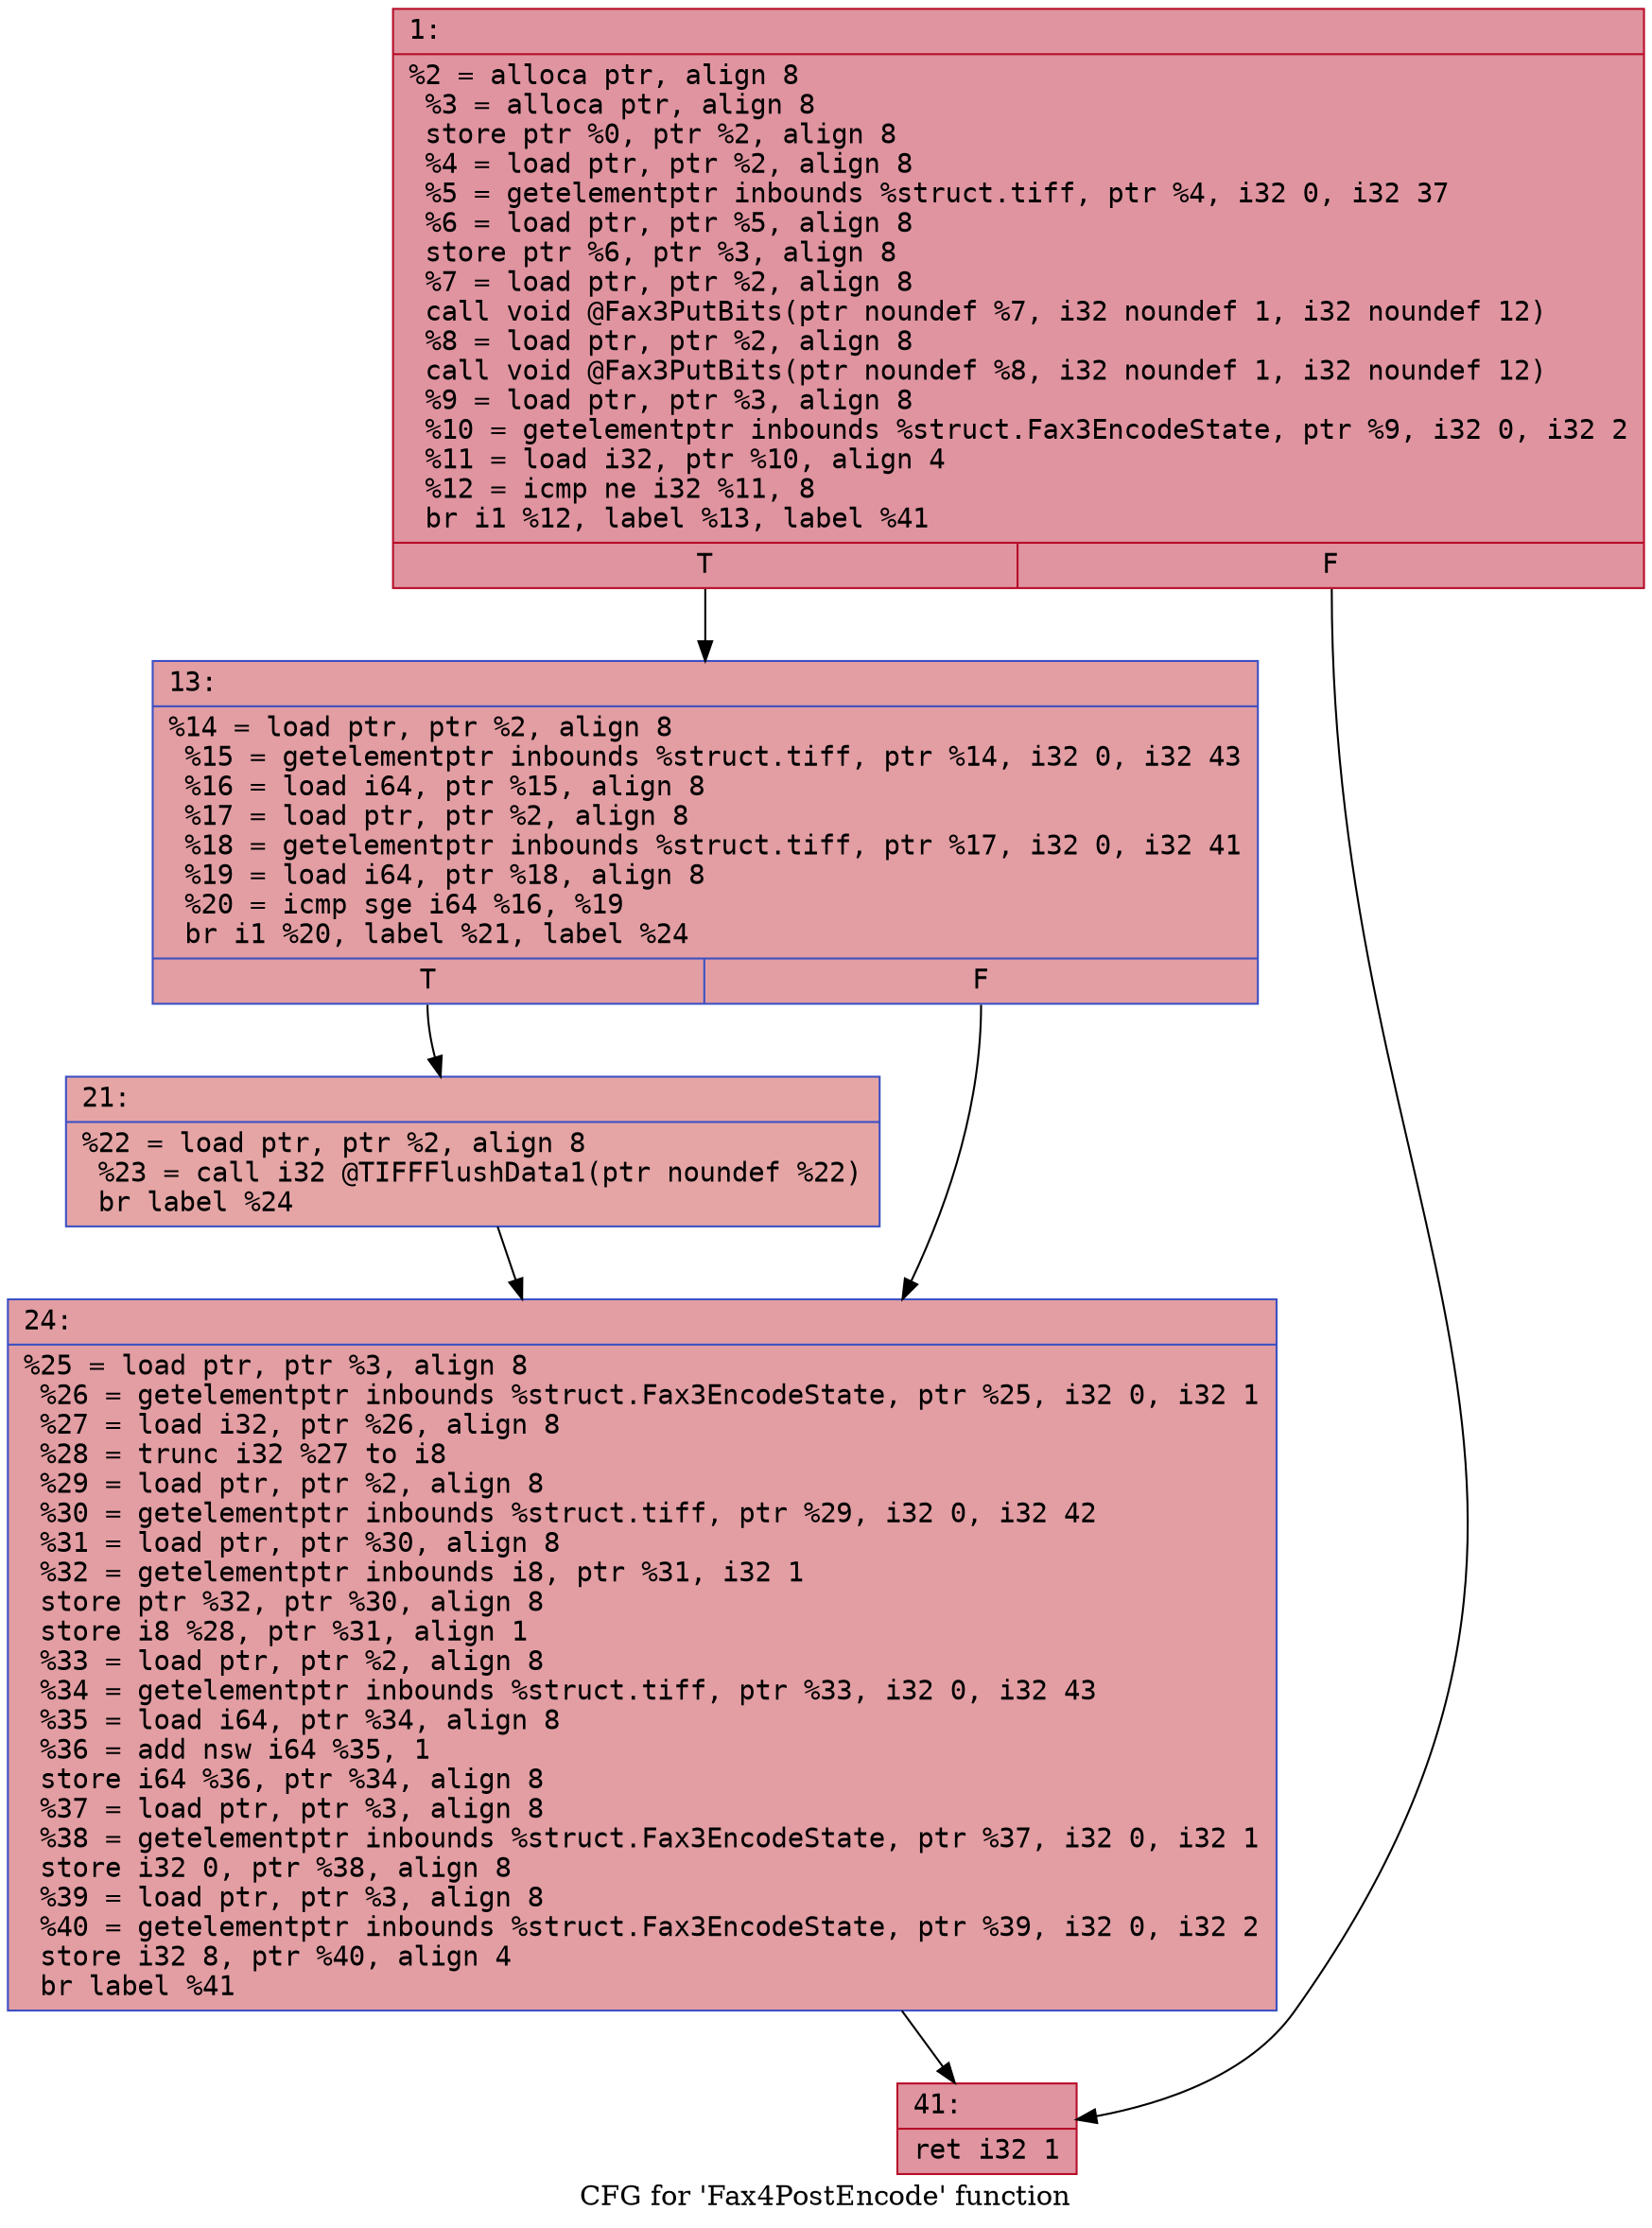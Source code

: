 digraph "CFG for 'Fax4PostEncode' function" {
	label="CFG for 'Fax4PostEncode' function";

	Node0x6000005f9e50 [shape=record,color="#b70d28ff", style=filled, fillcolor="#b70d2870" fontname="Courier",label="{1:\l|  %2 = alloca ptr, align 8\l  %3 = alloca ptr, align 8\l  store ptr %0, ptr %2, align 8\l  %4 = load ptr, ptr %2, align 8\l  %5 = getelementptr inbounds %struct.tiff, ptr %4, i32 0, i32 37\l  %6 = load ptr, ptr %5, align 8\l  store ptr %6, ptr %3, align 8\l  %7 = load ptr, ptr %2, align 8\l  call void @Fax3PutBits(ptr noundef %7, i32 noundef 1, i32 noundef 12)\l  %8 = load ptr, ptr %2, align 8\l  call void @Fax3PutBits(ptr noundef %8, i32 noundef 1, i32 noundef 12)\l  %9 = load ptr, ptr %3, align 8\l  %10 = getelementptr inbounds %struct.Fax3EncodeState, ptr %9, i32 0, i32 2\l  %11 = load i32, ptr %10, align 4\l  %12 = icmp ne i32 %11, 8\l  br i1 %12, label %13, label %41\l|{<s0>T|<s1>F}}"];
	Node0x6000005f9e50:s0 -> Node0x6000005fa350[tooltip="1 -> 13\nProbability 50.00%" ];
	Node0x6000005f9e50:s1 -> Node0x6000005fa440[tooltip="1 -> 41\nProbability 50.00%" ];
	Node0x6000005fa350 [shape=record,color="#3d50c3ff", style=filled, fillcolor="#be242e70" fontname="Courier",label="{13:\l|  %14 = load ptr, ptr %2, align 8\l  %15 = getelementptr inbounds %struct.tiff, ptr %14, i32 0, i32 43\l  %16 = load i64, ptr %15, align 8\l  %17 = load ptr, ptr %2, align 8\l  %18 = getelementptr inbounds %struct.tiff, ptr %17, i32 0, i32 41\l  %19 = load i64, ptr %18, align 8\l  %20 = icmp sge i64 %16, %19\l  br i1 %20, label %21, label %24\l|{<s0>T|<s1>F}}"];
	Node0x6000005fa350:s0 -> Node0x6000005fa3a0[tooltip="13 -> 21\nProbability 50.00%" ];
	Node0x6000005fa350:s1 -> Node0x6000005fa3f0[tooltip="13 -> 24\nProbability 50.00%" ];
	Node0x6000005fa3a0 [shape=record,color="#3d50c3ff", style=filled, fillcolor="#c5333470" fontname="Courier",label="{21:\l|  %22 = load ptr, ptr %2, align 8\l  %23 = call i32 @TIFFFlushData1(ptr noundef %22)\l  br label %24\l}"];
	Node0x6000005fa3a0 -> Node0x6000005fa3f0[tooltip="21 -> 24\nProbability 100.00%" ];
	Node0x6000005fa3f0 [shape=record,color="#3d50c3ff", style=filled, fillcolor="#be242e70" fontname="Courier",label="{24:\l|  %25 = load ptr, ptr %3, align 8\l  %26 = getelementptr inbounds %struct.Fax3EncodeState, ptr %25, i32 0, i32 1\l  %27 = load i32, ptr %26, align 8\l  %28 = trunc i32 %27 to i8\l  %29 = load ptr, ptr %2, align 8\l  %30 = getelementptr inbounds %struct.tiff, ptr %29, i32 0, i32 42\l  %31 = load ptr, ptr %30, align 8\l  %32 = getelementptr inbounds i8, ptr %31, i32 1\l  store ptr %32, ptr %30, align 8\l  store i8 %28, ptr %31, align 1\l  %33 = load ptr, ptr %2, align 8\l  %34 = getelementptr inbounds %struct.tiff, ptr %33, i32 0, i32 43\l  %35 = load i64, ptr %34, align 8\l  %36 = add nsw i64 %35, 1\l  store i64 %36, ptr %34, align 8\l  %37 = load ptr, ptr %3, align 8\l  %38 = getelementptr inbounds %struct.Fax3EncodeState, ptr %37, i32 0, i32 1\l  store i32 0, ptr %38, align 8\l  %39 = load ptr, ptr %3, align 8\l  %40 = getelementptr inbounds %struct.Fax3EncodeState, ptr %39, i32 0, i32 2\l  store i32 8, ptr %40, align 4\l  br label %41\l}"];
	Node0x6000005fa3f0 -> Node0x6000005fa440[tooltip="24 -> 41\nProbability 100.00%" ];
	Node0x6000005fa440 [shape=record,color="#b70d28ff", style=filled, fillcolor="#b70d2870" fontname="Courier",label="{41:\l|  ret i32 1\l}"];
}
